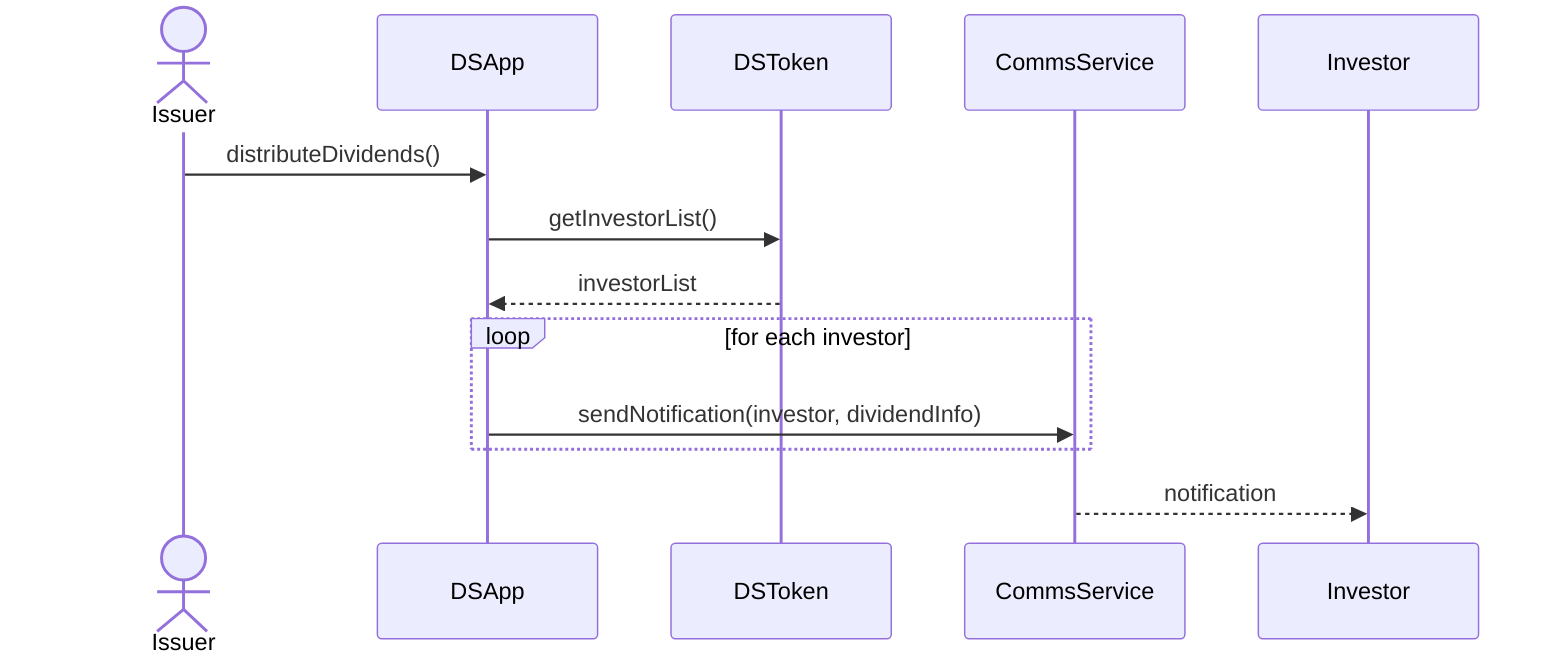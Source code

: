 sequenceDiagram
    actor Issuer
    participant DSApp
    participant DSToken
    participant CommsService
    participant Investor

    Issuer->>DSApp: distributeDividends()
    DSApp->>DSToken: getInvestorList()
    DSToken-->>DSApp: investorList
    loop for each investor
        DSApp->>CommsService: sendNotification(investor, dividendInfo)
    end
    CommsService-->>Investor: notification